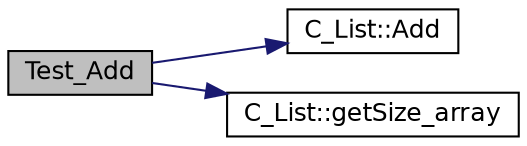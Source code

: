 digraph "Test_Add"
{
 // LATEX_PDF_SIZE
  edge [fontname="Helvetica",fontsize="12",labelfontname="Helvetica",labelfontsize="12"];
  node [fontname="Helvetica",fontsize="12",shape=record];
  rankdir="LR";
  Node1 [label="Test_Add",height=0.2,width=0.4,color="black", fillcolor="grey75", style="filled", fontcolor="black",tooltip="Оголошення функції що перевіряє метод Add."];
  Node1 -> Node2 [color="midnightblue",fontsize="12",style="solid",fontname="Helvetica"];
  Node2 [label="C_List::Add",height=0.2,width=0.4,color="black", fillcolor="white", style="filled",URL="$class_c___list.html#ab7a36eaada5c59d2266a13616e8f0558",tooltip="Оголошення методу додавання нового елементу в масив"];
  Node1 -> Node3 [color="midnightblue",fontsize="12",style="solid",fontname="Helvetica"];
  Node3 [label="C_List::getSize_array",height=0.2,width=0.4,color="black", fillcolor="white", style="filled",URL="$class_c___list.html#a9ec4a64920eafd9aed2b2be5de9a0583",tooltip=" "];
}
